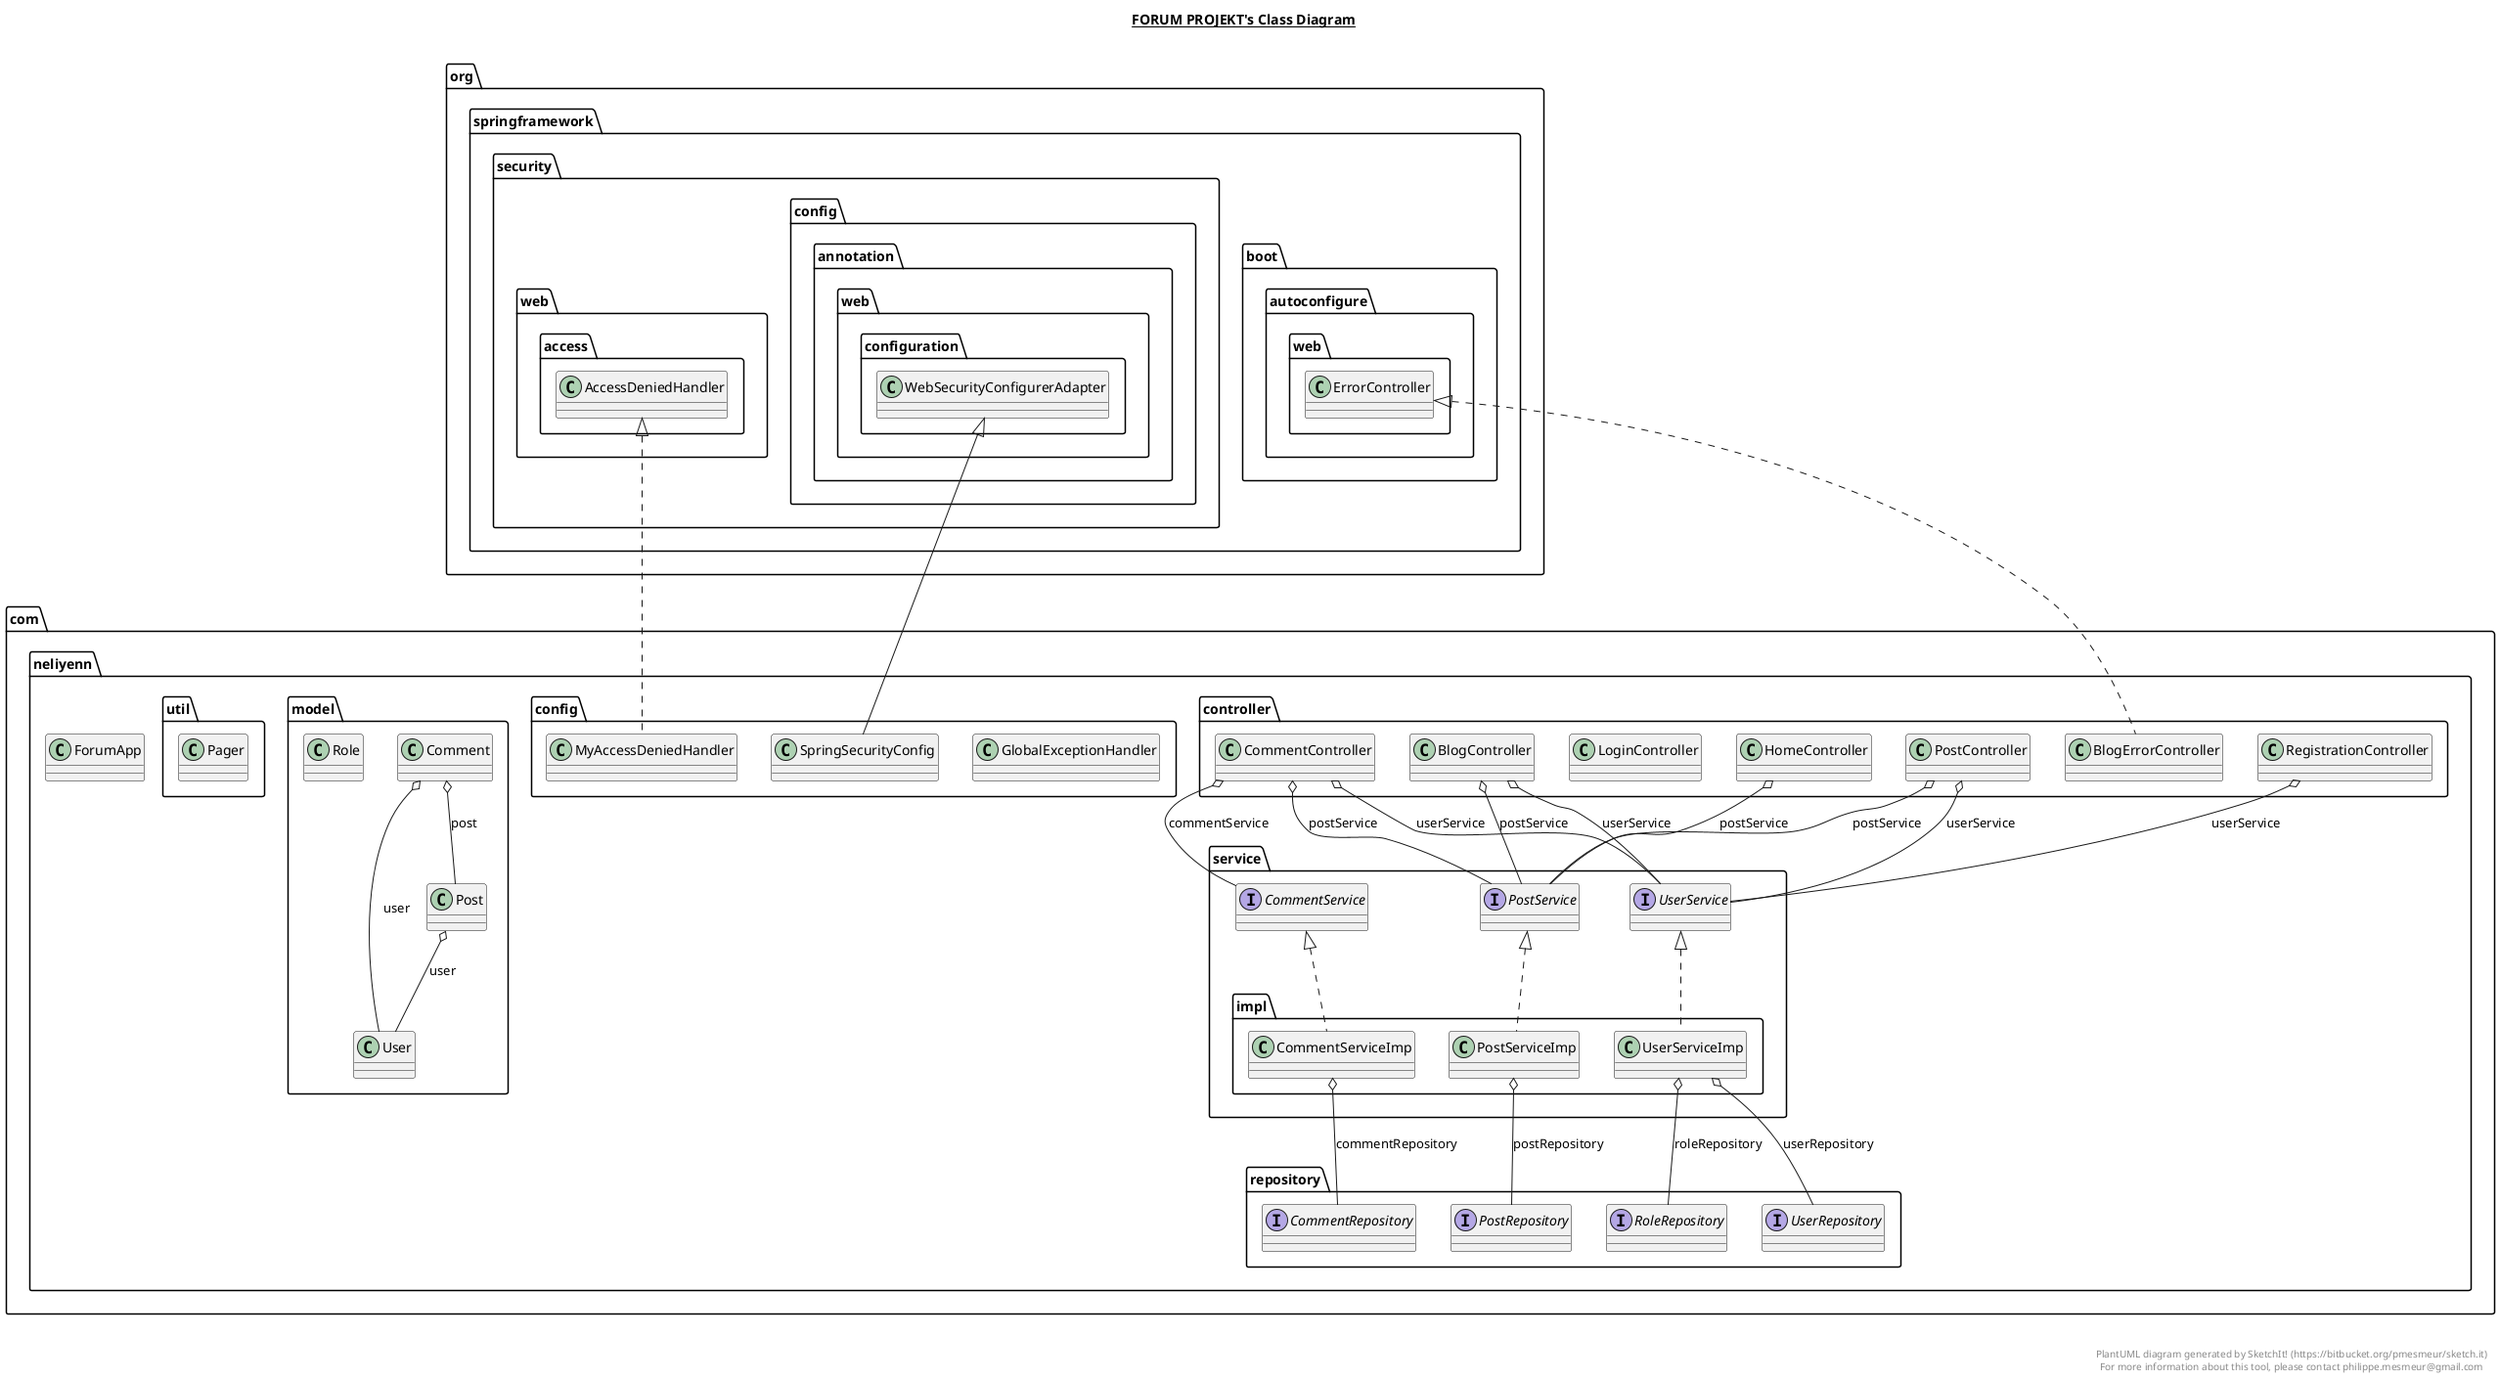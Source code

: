 @startuml

title __FORUM PROJEKT's Class Diagram__\n

  namespace com.neliyenn {
    class com.neliyenn.ForumApp {
    }
  }
  

  namespace com.neliyenn {
    namespace config {
      class com.neliyenn.config.GlobalExceptionHandler {
      }
    }
  }
  

  namespace com.neliyenn {
    namespace config {
      class com.neliyenn.config.MyAccessDeniedHandler {
      }
    }
  }
  

  namespace com.neliyenn {
    namespace config {
      class com.neliyenn.config.SpringSecurityConfig {
      }
    }
  }
  

  namespace com.neliyenn {
    namespace controller {
      class com.neliyenn.controller.BlogController {
      }
    }
  }
  

  namespace com.neliyenn {
    namespace controller {
      class com.neliyenn.controller.BlogErrorController {
      }
    }
  }
  

  namespace com.neliyenn {
    namespace controller {
      class com.neliyenn.controller.CommentController {
      }
    }
  }
  

  namespace com.neliyenn {
    namespace controller {
      class com.neliyenn.controller.HomeController {
      }
    }
  }
  

  namespace com.neliyenn {
    namespace controller {
      class com.neliyenn.controller.LoginController {
      }
    }
  }
  

  namespace com.neliyenn {
    namespace controller {
      class com.neliyenn.controller.PostController {
      }
    }
  }
  

  namespace com.neliyenn {
    namespace controller {
      class com.neliyenn.controller.RegistrationController {
      }
    }
  }
  

  namespace com.neliyenn {
    namespace model {
      class com.neliyenn.model.Comment {
      }
    }
  }
  

  namespace com.neliyenn {
    namespace model {
      class com.neliyenn.model.Post {
      }
    }
  }
  

  namespace com.neliyenn {
    namespace model {
      class com.neliyenn.model.Role {
      }
    }
  }
  

  namespace com.neliyenn {
    namespace model {
      class com.neliyenn.model.User {
      }
    }
  }
  

  namespace com.neliyenn {
    namespace repository {
      interface com.neliyenn.repository.CommentRepository {
      }
    }
  }
  

  namespace com.neliyenn {
    namespace repository {
      interface com.neliyenn.repository.PostRepository {
      }
    }
  }
  

  namespace com.neliyenn {
    namespace repository {
      interface com.neliyenn.repository.RoleRepository {
      }
    }
  }
  

  namespace com.neliyenn {
    namespace repository {
      interface com.neliyenn.repository.UserRepository {
      }
    }
  }
  

  namespace com.neliyenn {
    namespace service {
      interface com.neliyenn.service.CommentService {
      }
    }
  }
  

  namespace com.neliyenn {
    namespace service {
      interface com.neliyenn.service.PostService {
      }
    }
  }
  

  namespace com.neliyenn {
    namespace service {
      interface com.neliyenn.service.UserService {
      }
    }
  }
  

  namespace com.neliyenn {
    namespace service {
      namespace impl {
        class com.neliyenn.service.impl.CommentServiceImp {
        }
      }
    }
  }
  

  namespace com.neliyenn {
    namespace service {
      namespace impl {
        class com.neliyenn.service.impl.PostServiceImp {
        }
      }
    }
  }
  

  namespace com.neliyenn {
    namespace service {
      namespace impl {
        class com.neliyenn.service.impl.UserServiceImp {
        }
      }
    }
  }
  

  namespace com.neliyenn {
    namespace util {
      class com.neliyenn.util.Pager {
      }
    }
  }
  

  com.neliyenn.config.MyAccessDeniedHandler .up.|> org.springframework.security.web.access.AccessDeniedHandler
  com.neliyenn.config.SpringSecurityConfig -up-|> org.springframework.security.config.annotation.web.configuration.WebSecurityConfigurerAdapter
  com.neliyenn.controller.BlogController o-- com.neliyenn.service.PostService : postService
  com.neliyenn.controller.BlogController o-- com.neliyenn.service.UserService : userService
  com.neliyenn.controller.BlogErrorController .up.|> org.springframework.boot.autoconfigure.web.ErrorController
  com.neliyenn.controller.CommentController o-- com.neliyenn.service.CommentService : commentService
  com.neliyenn.controller.CommentController o-- com.neliyenn.service.PostService : postService
  com.neliyenn.controller.CommentController o-- com.neliyenn.service.UserService : userService
  com.neliyenn.controller.HomeController o-- com.neliyenn.service.PostService : postService
  com.neliyenn.controller.PostController o-- com.neliyenn.service.PostService : postService
  com.neliyenn.controller.PostController o-- com.neliyenn.service.UserService : userService
  com.neliyenn.controller.RegistrationController o-- com.neliyenn.service.UserService : userService
  com.neliyenn.model.Comment o-- com.neliyenn.model.Post : post
  com.neliyenn.model.Comment o-- com.neliyenn.model.User : user
  com.neliyenn.model.Post o-- com.neliyenn.model.User : user
  com.neliyenn.service.impl.CommentServiceImp .up.|> com.neliyenn.service.CommentService
  com.neliyenn.service.impl.CommentServiceImp o-- com.neliyenn.repository.CommentRepository : commentRepository
  com.neliyenn.service.impl.PostServiceImp .up.|> com.neliyenn.service.PostService
  com.neliyenn.service.impl.PostServiceImp o-- com.neliyenn.repository.PostRepository : postRepository
  com.neliyenn.service.impl.UserServiceImp .up.|> com.neliyenn.service.UserService
  com.neliyenn.service.impl.UserServiceImp o-- com.neliyenn.repository.RoleRepository : roleRepository
  com.neliyenn.service.impl.UserServiceImp o-- com.neliyenn.repository.UserRepository : userRepository


right footer


PlantUML diagram generated by SketchIt! (https://bitbucket.org/pmesmeur/sketch.it)
For more information about this tool, please contact philippe.mesmeur@gmail.com
endfooter

@enduml
